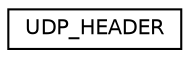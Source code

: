digraph "Graphical Class Hierarchy"
{
  edge [fontname="Helvetica",fontsize="10",labelfontname="Helvetica",labelfontsize="10"];
  node [fontname="Helvetica",fontsize="10",shape=record];
  rankdir="LR";
  Node1 [label="UDP_HEADER",height=0.2,width=0.4,color="black", fillcolor="white", style="filled",URL="$struct_u_d_p___h_e_a_d_e_r.html"];
}
